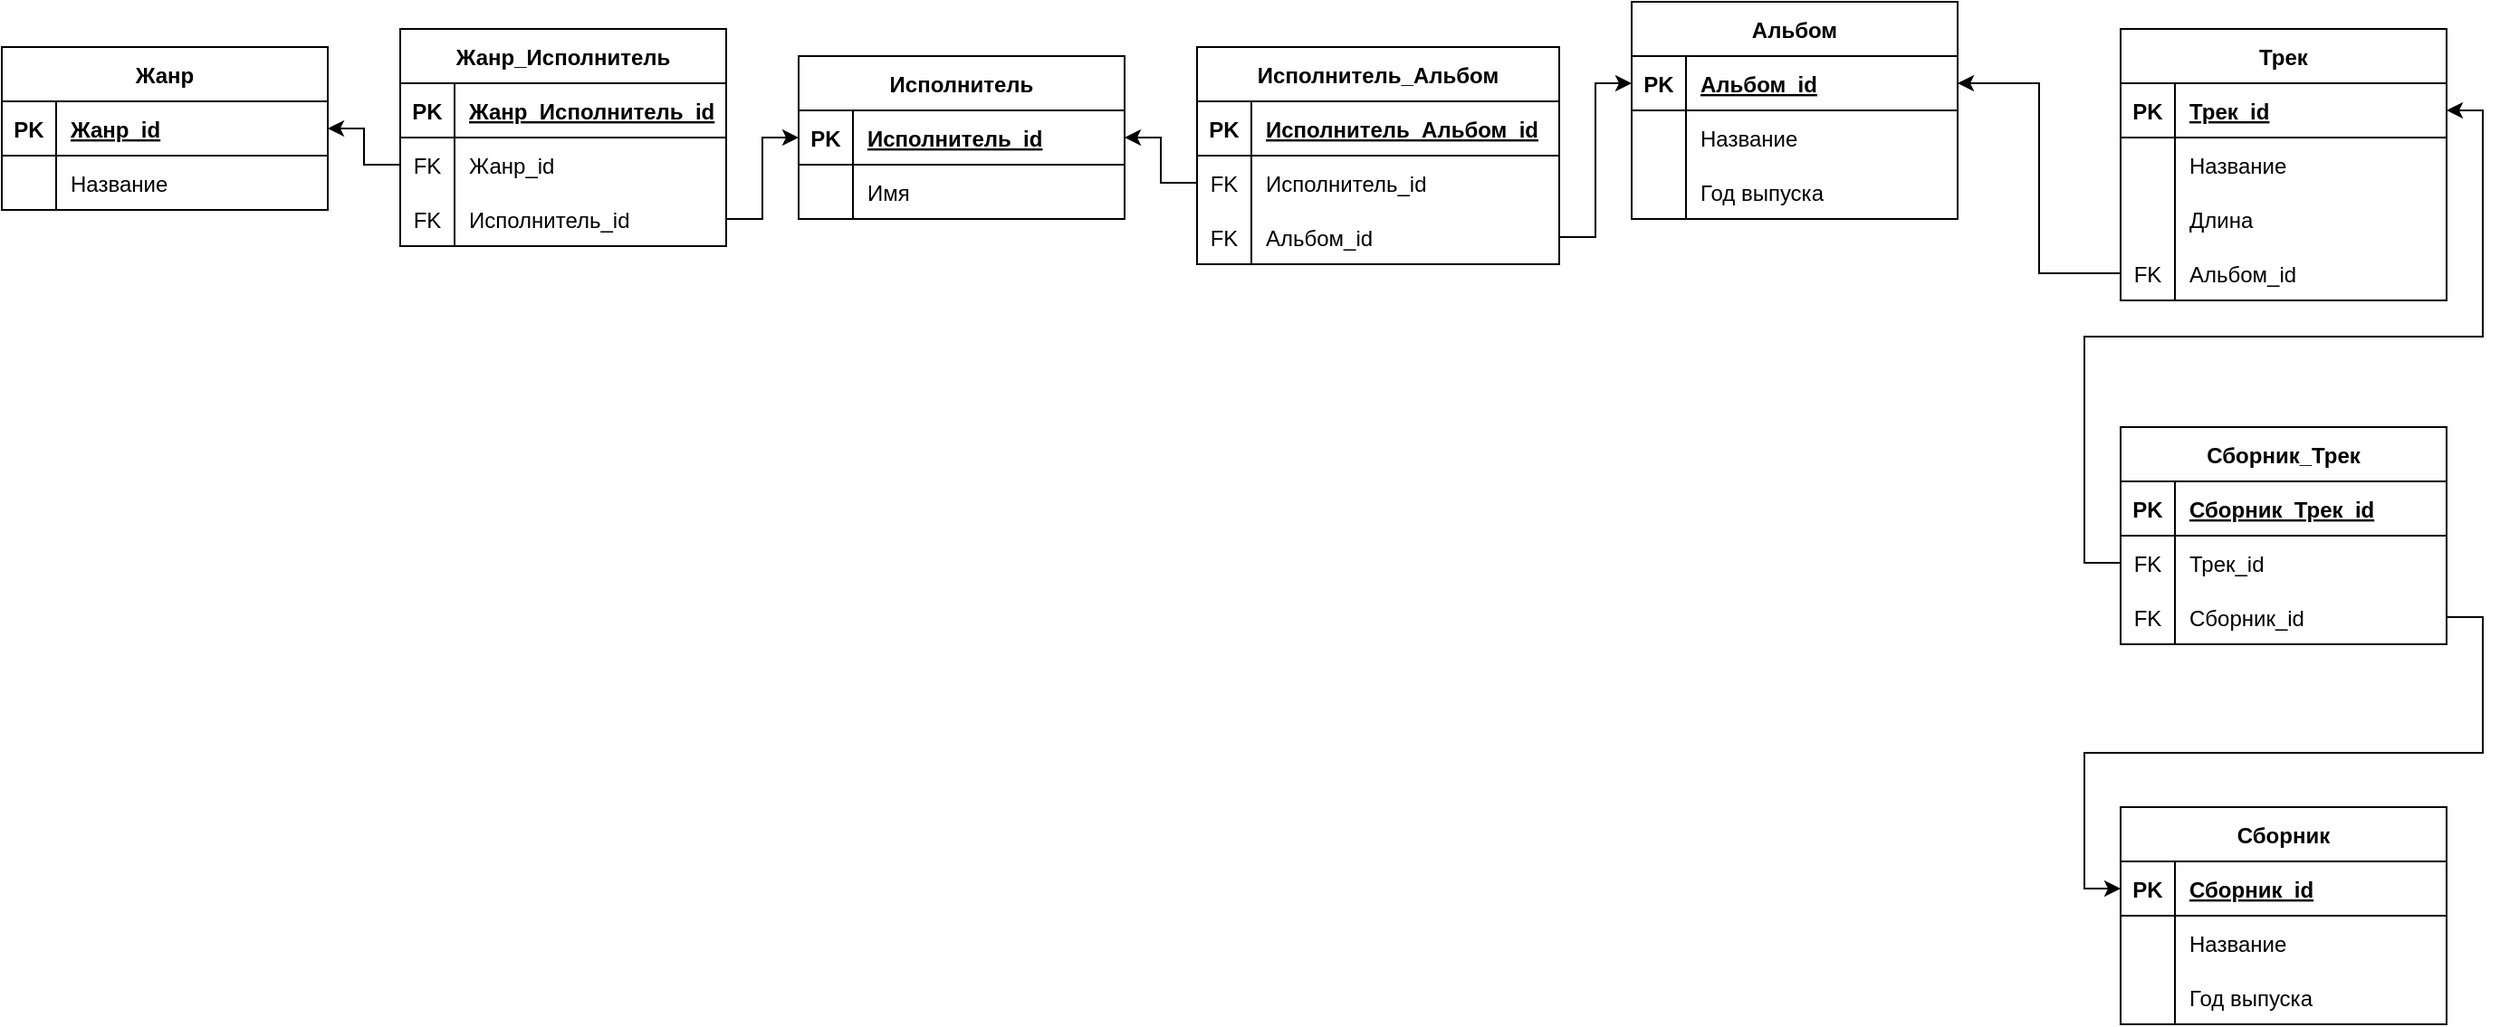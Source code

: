 <mxfile version="20.8.23" type="github">
  <diagram name="Страница 1" id="Ezz1WWHIf42Ru0axihvY">
    <mxGraphModel dx="1434" dy="796" grid="1" gridSize="10" guides="1" tooltips="1" connect="1" arrows="1" fold="1" page="1" pageScale="1" pageWidth="827" pageHeight="1169" math="0" shadow="0">
      <root>
        <mxCell id="0" />
        <mxCell id="1" parent="0" />
        <mxCell id="xEUZkp9Z2RVtKTUsOf9Q-1" value="Жанр" style="shape=table;startSize=30;container=1;collapsible=1;childLayout=tableLayout;fixedRows=1;rowLines=0;fontStyle=1;align=center;resizeLast=1;" parent="1" vertex="1">
          <mxGeometry x="20" y="70" width="180" height="90" as="geometry" />
        </mxCell>
        <mxCell id="xEUZkp9Z2RVtKTUsOf9Q-2" value="" style="shape=tableRow;horizontal=0;startSize=0;swimlaneHead=0;swimlaneBody=0;fillColor=none;collapsible=0;dropTarget=0;points=[[0,0.5],[1,0.5]];portConstraint=eastwest;top=0;left=0;right=0;bottom=1;" parent="xEUZkp9Z2RVtKTUsOf9Q-1" vertex="1">
          <mxGeometry y="30" width="180" height="30" as="geometry" />
        </mxCell>
        <mxCell id="xEUZkp9Z2RVtKTUsOf9Q-3" value="PK" style="shape=partialRectangle;connectable=0;fillColor=none;top=0;left=0;bottom=0;right=0;fontStyle=1;overflow=hidden;" parent="xEUZkp9Z2RVtKTUsOf9Q-2" vertex="1">
          <mxGeometry width="30" height="30" as="geometry">
            <mxRectangle width="30" height="30" as="alternateBounds" />
          </mxGeometry>
        </mxCell>
        <mxCell id="xEUZkp9Z2RVtKTUsOf9Q-4" value="Жанр_id" style="shape=partialRectangle;connectable=0;fillColor=none;top=0;left=0;bottom=0;right=0;align=left;spacingLeft=6;fontStyle=5;overflow=hidden;" parent="xEUZkp9Z2RVtKTUsOf9Q-2" vertex="1">
          <mxGeometry x="30" width="150" height="30" as="geometry">
            <mxRectangle width="150" height="30" as="alternateBounds" />
          </mxGeometry>
        </mxCell>
        <mxCell id="xEUZkp9Z2RVtKTUsOf9Q-5" value="" style="shape=tableRow;horizontal=0;startSize=0;swimlaneHead=0;swimlaneBody=0;fillColor=none;collapsible=0;dropTarget=0;points=[[0,0.5],[1,0.5]];portConstraint=eastwest;top=0;left=0;right=0;bottom=0;" parent="xEUZkp9Z2RVtKTUsOf9Q-1" vertex="1">
          <mxGeometry y="60" width="180" height="30" as="geometry" />
        </mxCell>
        <mxCell id="xEUZkp9Z2RVtKTUsOf9Q-6" value="" style="shape=partialRectangle;connectable=0;fillColor=none;top=0;left=0;bottom=0;right=0;editable=1;overflow=hidden;" parent="xEUZkp9Z2RVtKTUsOf9Q-5" vertex="1">
          <mxGeometry width="30" height="30" as="geometry">
            <mxRectangle width="30" height="30" as="alternateBounds" />
          </mxGeometry>
        </mxCell>
        <mxCell id="xEUZkp9Z2RVtKTUsOf9Q-7" value="Название" style="shape=partialRectangle;connectable=0;fillColor=none;top=0;left=0;bottom=0;right=0;align=left;spacingLeft=6;overflow=hidden;" parent="xEUZkp9Z2RVtKTUsOf9Q-5" vertex="1">
          <mxGeometry x="30" width="150" height="30" as="geometry">
            <mxRectangle width="150" height="30" as="alternateBounds" />
          </mxGeometry>
        </mxCell>
        <mxCell id="xEUZkp9Z2RVtKTUsOf9Q-14" value="Исполнитель" style="shape=table;startSize=30;container=1;collapsible=1;childLayout=tableLayout;fixedRows=1;rowLines=0;fontStyle=1;align=center;resizeLast=1;" parent="1" vertex="1">
          <mxGeometry x="460" y="75" width="180" height="90" as="geometry" />
        </mxCell>
        <mxCell id="xEUZkp9Z2RVtKTUsOf9Q-15" value="" style="shape=tableRow;horizontal=0;startSize=0;swimlaneHead=0;swimlaneBody=0;fillColor=none;collapsible=0;dropTarget=0;points=[[0,0.5],[1,0.5]];portConstraint=eastwest;top=0;left=0;right=0;bottom=1;" parent="xEUZkp9Z2RVtKTUsOf9Q-14" vertex="1">
          <mxGeometry y="30" width="180" height="30" as="geometry" />
        </mxCell>
        <mxCell id="xEUZkp9Z2RVtKTUsOf9Q-16" value="PK" style="shape=partialRectangle;connectable=0;fillColor=none;top=0;left=0;bottom=0;right=0;fontStyle=1;overflow=hidden;" parent="xEUZkp9Z2RVtKTUsOf9Q-15" vertex="1">
          <mxGeometry width="30" height="30" as="geometry">
            <mxRectangle width="30" height="30" as="alternateBounds" />
          </mxGeometry>
        </mxCell>
        <mxCell id="xEUZkp9Z2RVtKTUsOf9Q-17" value="Исполнитель_id" style="shape=partialRectangle;connectable=0;fillColor=none;top=0;left=0;bottom=0;right=0;align=left;spacingLeft=6;fontStyle=5;overflow=hidden;" parent="xEUZkp9Z2RVtKTUsOf9Q-15" vertex="1">
          <mxGeometry x="30" width="150" height="30" as="geometry">
            <mxRectangle width="150" height="30" as="alternateBounds" />
          </mxGeometry>
        </mxCell>
        <mxCell id="xEUZkp9Z2RVtKTUsOf9Q-18" value="" style="shape=tableRow;horizontal=0;startSize=0;swimlaneHead=0;swimlaneBody=0;fillColor=none;collapsible=0;dropTarget=0;points=[[0,0.5],[1,0.5]];portConstraint=eastwest;top=0;left=0;right=0;bottom=0;" parent="xEUZkp9Z2RVtKTUsOf9Q-14" vertex="1">
          <mxGeometry y="60" width="180" height="30" as="geometry" />
        </mxCell>
        <mxCell id="xEUZkp9Z2RVtKTUsOf9Q-19" value="" style="shape=partialRectangle;connectable=0;fillColor=none;top=0;left=0;bottom=0;right=0;editable=1;overflow=hidden;" parent="xEUZkp9Z2RVtKTUsOf9Q-18" vertex="1">
          <mxGeometry width="30" height="30" as="geometry">
            <mxRectangle width="30" height="30" as="alternateBounds" />
          </mxGeometry>
        </mxCell>
        <mxCell id="xEUZkp9Z2RVtKTUsOf9Q-20" value="Имя" style="shape=partialRectangle;connectable=0;fillColor=none;top=0;left=0;bottom=0;right=0;align=left;spacingLeft=6;overflow=hidden;" parent="xEUZkp9Z2RVtKTUsOf9Q-18" vertex="1">
          <mxGeometry x="30" width="150" height="30" as="geometry">
            <mxRectangle width="150" height="30" as="alternateBounds" />
          </mxGeometry>
        </mxCell>
        <mxCell id="xEUZkp9Z2RVtKTUsOf9Q-27" value="Альбом" style="shape=table;startSize=30;container=1;collapsible=1;childLayout=tableLayout;fixedRows=1;rowLines=0;fontStyle=1;align=center;resizeLast=1;" parent="1" vertex="1">
          <mxGeometry x="920" y="45" width="180" height="120" as="geometry" />
        </mxCell>
        <mxCell id="xEUZkp9Z2RVtKTUsOf9Q-28" value="" style="shape=tableRow;horizontal=0;startSize=0;swimlaneHead=0;swimlaneBody=0;fillColor=none;collapsible=0;dropTarget=0;points=[[0,0.5],[1,0.5]];portConstraint=eastwest;top=0;left=0;right=0;bottom=1;" parent="xEUZkp9Z2RVtKTUsOf9Q-27" vertex="1">
          <mxGeometry y="30" width="180" height="30" as="geometry" />
        </mxCell>
        <mxCell id="xEUZkp9Z2RVtKTUsOf9Q-29" value="PK" style="shape=partialRectangle;connectable=0;fillColor=none;top=0;left=0;bottom=0;right=0;fontStyle=1;overflow=hidden;" parent="xEUZkp9Z2RVtKTUsOf9Q-28" vertex="1">
          <mxGeometry width="30" height="30" as="geometry">
            <mxRectangle width="30" height="30" as="alternateBounds" />
          </mxGeometry>
        </mxCell>
        <mxCell id="xEUZkp9Z2RVtKTUsOf9Q-30" value="Альбом_id" style="shape=partialRectangle;connectable=0;fillColor=none;top=0;left=0;bottom=0;right=0;align=left;spacingLeft=6;fontStyle=5;overflow=hidden;" parent="xEUZkp9Z2RVtKTUsOf9Q-28" vertex="1">
          <mxGeometry x="30" width="150" height="30" as="geometry">
            <mxRectangle width="150" height="30" as="alternateBounds" />
          </mxGeometry>
        </mxCell>
        <mxCell id="xEUZkp9Z2RVtKTUsOf9Q-31" value="" style="shape=tableRow;horizontal=0;startSize=0;swimlaneHead=0;swimlaneBody=0;fillColor=none;collapsible=0;dropTarget=0;points=[[0,0.5],[1,0.5]];portConstraint=eastwest;top=0;left=0;right=0;bottom=0;" parent="xEUZkp9Z2RVtKTUsOf9Q-27" vertex="1">
          <mxGeometry y="60" width="180" height="30" as="geometry" />
        </mxCell>
        <mxCell id="xEUZkp9Z2RVtKTUsOf9Q-32" value="" style="shape=partialRectangle;connectable=0;fillColor=none;top=0;left=0;bottom=0;right=0;editable=1;overflow=hidden;" parent="xEUZkp9Z2RVtKTUsOf9Q-31" vertex="1">
          <mxGeometry width="30" height="30" as="geometry">
            <mxRectangle width="30" height="30" as="alternateBounds" />
          </mxGeometry>
        </mxCell>
        <mxCell id="xEUZkp9Z2RVtKTUsOf9Q-33" value="Название" style="shape=partialRectangle;connectable=0;fillColor=none;top=0;left=0;bottom=0;right=0;align=left;spacingLeft=6;overflow=hidden;" parent="xEUZkp9Z2RVtKTUsOf9Q-31" vertex="1">
          <mxGeometry x="30" width="150" height="30" as="geometry">
            <mxRectangle width="150" height="30" as="alternateBounds" />
          </mxGeometry>
        </mxCell>
        <mxCell id="xEUZkp9Z2RVtKTUsOf9Q-34" value="" style="shape=tableRow;horizontal=0;startSize=0;swimlaneHead=0;swimlaneBody=0;fillColor=none;collapsible=0;dropTarget=0;points=[[0,0.5],[1,0.5]];portConstraint=eastwest;top=0;left=0;right=0;bottom=0;" parent="xEUZkp9Z2RVtKTUsOf9Q-27" vertex="1">
          <mxGeometry y="90" width="180" height="30" as="geometry" />
        </mxCell>
        <mxCell id="xEUZkp9Z2RVtKTUsOf9Q-35" value="" style="shape=partialRectangle;connectable=0;fillColor=none;top=0;left=0;bottom=0;right=0;editable=1;overflow=hidden;" parent="xEUZkp9Z2RVtKTUsOf9Q-34" vertex="1">
          <mxGeometry width="30" height="30" as="geometry">
            <mxRectangle width="30" height="30" as="alternateBounds" />
          </mxGeometry>
        </mxCell>
        <mxCell id="xEUZkp9Z2RVtKTUsOf9Q-36" value="Год выпуска" style="shape=partialRectangle;connectable=0;fillColor=none;top=0;left=0;bottom=0;right=0;align=left;spacingLeft=6;overflow=hidden;" parent="xEUZkp9Z2RVtKTUsOf9Q-34" vertex="1">
          <mxGeometry x="30" width="150" height="30" as="geometry">
            <mxRectangle width="150" height="30" as="alternateBounds" />
          </mxGeometry>
        </mxCell>
        <mxCell id="xEUZkp9Z2RVtKTUsOf9Q-40" value="Трек" style="shape=table;startSize=30;container=1;collapsible=1;childLayout=tableLayout;fixedRows=1;rowLines=0;fontStyle=1;align=center;resizeLast=1;" parent="1" vertex="1">
          <mxGeometry x="1190" y="60" width="180" height="150" as="geometry" />
        </mxCell>
        <mxCell id="xEUZkp9Z2RVtKTUsOf9Q-41" value="" style="shape=tableRow;horizontal=0;startSize=0;swimlaneHead=0;swimlaneBody=0;fillColor=none;collapsible=0;dropTarget=0;points=[[0,0.5],[1,0.5]];portConstraint=eastwest;top=0;left=0;right=0;bottom=1;" parent="xEUZkp9Z2RVtKTUsOf9Q-40" vertex="1">
          <mxGeometry y="30" width="180" height="30" as="geometry" />
        </mxCell>
        <mxCell id="xEUZkp9Z2RVtKTUsOf9Q-42" value="PK" style="shape=partialRectangle;connectable=0;fillColor=none;top=0;left=0;bottom=0;right=0;fontStyle=1;overflow=hidden;" parent="xEUZkp9Z2RVtKTUsOf9Q-41" vertex="1">
          <mxGeometry width="30" height="30" as="geometry">
            <mxRectangle width="30" height="30" as="alternateBounds" />
          </mxGeometry>
        </mxCell>
        <mxCell id="xEUZkp9Z2RVtKTUsOf9Q-43" value="Трек_id" style="shape=partialRectangle;connectable=0;fillColor=none;top=0;left=0;bottom=0;right=0;align=left;spacingLeft=6;fontStyle=5;overflow=hidden;" parent="xEUZkp9Z2RVtKTUsOf9Q-41" vertex="1">
          <mxGeometry x="30" width="150" height="30" as="geometry">
            <mxRectangle width="150" height="30" as="alternateBounds" />
          </mxGeometry>
        </mxCell>
        <mxCell id="xEUZkp9Z2RVtKTUsOf9Q-44" value="" style="shape=tableRow;horizontal=0;startSize=0;swimlaneHead=0;swimlaneBody=0;fillColor=none;collapsible=0;dropTarget=0;points=[[0,0.5],[1,0.5]];portConstraint=eastwest;top=0;left=0;right=0;bottom=0;" parent="xEUZkp9Z2RVtKTUsOf9Q-40" vertex="1">
          <mxGeometry y="60" width="180" height="30" as="geometry" />
        </mxCell>
        <mxCell id="xEUZkp9Z2RVtKTUsOf9Q-45" value="" style="shape=partialRectangle;connectable=0;fillColor=none;top=0;left=0;bottom=0;right=0;editable=1;overflow=hidden;" parent="xEUZkp9Z2RVtKTUsOf9Q-44" vertex="1">
          <mxGeometry width="30" height="30" as="geometry">
            <mxRectangle width="30" height="30" as="alternateBounds" />
          </mxGeometry>
        </mxCell>
        <mxCell id="xEUZkp9Z2RVtKTUsOf9Q-46" value="Название" style="shape=partialRectangle;connectable=0;fillColor=none;top=0;left=0;bottom=0;right=0;align=left;spacingLeft=6;overflow=hidden;" parent="xEUZkp9Z2RVtKTUsOf9Q-44" vertex="1">
          <mxGeometry x="30" width="150" height="30" as="geometry">
            <mxRectangle width="150" height="30" as="alternateBounds" />
          </mxGeometry>
        </mxCell>
        <mxCell id="xEUZkp9Z2RVtKTUsOf9Q-47" value="" style="shape=tableRow;horizontal=0;startSize=0;swimlaneHead=0;swimlaneBody=0;fillColor=none;collapsible=0;dropTarget=0;points=[[0,0.5],[1,0.5]];portConstraint=eastwest;top=0;left=0;right=0;bottom=0;" parent="xEUZkp9Z2RVtKTUsOf9Q-40" vertex="1">
          <mxGeometry y="90" width="180" height="30" as="geometry" />
        </mxCell>
        <mxCell id="xEUZkp9Z2RVtKTUsOf9Q-48" value="" style="shape=partialRectangle;connectable=0;fillColor=none;top=0;left=0;bottom=0;right=0;editable=1;overflow=hidden;" parent="xEUZkp9Z2RVtKTUsOf9Q-47" vertex="1">
          <mxGeometry width="30" height="30" as="geometry">
            <mxRectangle width="30" height="30" as="alternateBounds" />
          </mxGeometry>
        </mxCell>
        <mxCell id="xEUZkp9Z2RVtKTUsOf9Q-49" value="Длина" style="shape=partialRectangle;connectable=0;fillColor=none;top=0;left=0;bottom=0;right=0;align=left;spacingLeft=6;overflow=hidden;" parent="xEUZkp9Z2RVtKTUsOf9Q-47" vertex="1">
          <mxGeometry x="30" width="150" height="30" as="geometry">
            <mxRectangle width="150" height="30" as="alternateBounds" />
          </mxGeometry>
        </mxCell>
        <mxCell id="xEUZkp9Z2RVtKTUsOf9Q-50" value="" style="shape=tableRow;horizontal=0;startSize=0;swimlaneHead=0;swimlaneBody=0;fillColor=none;collapsible=0;dropTarget=0;points=[[0,0.5],[1,0.5]];portConstraint=eastwest;top=0;left=0;right=0;bottom=0;" parent="xEUZkp9Z2RVtKTUsOf9Q-40" vertex="1">
          <mxGeometry y="120" width="180" height="30" as="geometry" />
        </mxCell>
        <mxCell id="xEUZkp9Z2RVtKTUsOf9Q-51" value="FK" style="shape=partialRectangle;connectable=0;fillColor=none;top=0;left=0;bottom=0;right=0;editable=1;overflow=hidden;" parent="xEUZkp9Z2RVtKTUsOf9Q-50" vertex="1">
          <mxGeometry width="30" height="30" as="geometry">
            <mxRectangle width="30" height="30" as="alternateBounds" />
          </mxGeometry>
        </mxCell>
        <mxCell id="xEUZkp9Z2RVtKTUsOf9Q-52" value="Альбом_id" style="shape=partialRectangle;connectable=0;fillColor=none;top=0;left=0;bottom=0;right=0;align=left;spacingLeft=6;overflow=hidden;" parent="xEUZkp9Z2RVtKTUsOf9Q-50" vertex="1">
          <mxGeometry x="30" width="150" height="30" as="geometry">
            <mxRectangle width="150" height="30" as="alternateBounds" />
          </mxGeometry>
        </mxCell>
        <mxCell id="xEUZkp9Z2RVtKTUsOf9Q-56" style="edgeStyle=orthogonalEdgeStyle;rounded=0;orthogonalLoop=1;jettySize=auto;html=1;exitX=0;exitY=0.5;exitDx=0;exitDy=0;entryX=1;entryY=0.5;entryDx=0;entryDy=0;" parent="1" source="xEUZkp9Z2RVtKTUsOf9Q-50" target="xEUZkp9Z2RVtKTUsOf9Q-28" edge="1">
          <mxGeometry relative="1" as="geometry" />
        </mxCell>
        <mxCell id="Y1uK0afLPZ9eiQWl_bRv-1" value="Жанр_Исполнитель" style="shape=table;startSize=30;container=1;collapsible=1;childLayout=tableLayout;fixedRows=1;rowLines=0;fontStyle=1;align=center;resizeLast=1;" parent="1" vertex="1">
          <mxGeometry x="240" y="60" width="180" height="120" as="geometry" />
        </mxCell>
        <mxCell id="Y1uK0afLPZ9eiQWl_bRv-2" value="" style="shape=tableRow;horizontal=0;startSize=0;swimlaneHead=0;swimlaneBody=0;fillColor=none;collapsible=0;dropTarget=0;points=[[0,0.5],[1,0.5]];portConstraint=eastwest;top=0;left=0;right=0;bottom=1;" parent="Y1uK0afLPZ9eiQWl_bRv-1" vertex="1">
          <mxGeometry y="30" width="180" height="30" as="geometry" />
        </mxCell>
        <mxCell id="Y1uK0afLPZ9eiQWl_bRv-3" value="PK" style="shape=partialRectangle;connectable=0;fillColor=none;top=0;left=0;bottom=0;right=0;fontStyle=1;overflow=hidden;" parent="Y1uK0afLPZ9eiQWl_bRv-2" vertex="1">
          <mxGeometry width="30" height="30" as="geometry">
            <mxRectangle width="30" height="30" as="alternateBounds" />
          </mxGeometry>
        </mxCell>
        <mxCell id="Y1uK0afLPZ9eiQWl_bRv-4" value="Жанр_Исполнитель_id" style="shape=partialRectangle;connectable=0;fillColor=none;top=0;left=0;bottom=0;right=0;align=left;spacingLeft=6;fontStyle=5;overflow=hidden;" parent="Y1uK0afLPZ9eiQWl_bRv-2" vertex="1">
          <mxGeometry x="30" width="150" height="30" as="geometry">
            <mxRectangle width="150" height="30" as="alternateBounds" />
          </mxGeometry>
        </mxCell>
        <mxCell id="Y1uK0afLPZ9eiQWl_bRv-14" style="shape=tableRow;horizontal=0;startSize=0;swimlaneHead=0;swimlaneBody=0;fillColor=none;collapsible=0;dropTarget=0;points=[[0,0.5],[1,0.5]];portConstraint=eastwest;top=0;left=0;right=0;bottom=0;" parent="Y1uK0afLPZ9eiQWl_bRv-1" vertex="1">
          <mxGeometry y="60" width="180" height="30" as="geometry" />
        </mxCell>
        <mxCell id="Y1uK0afLPZ9eiQWl_bRv-15" value="FK" style="shape=partialRectangle;connectable=0;fillColor=none;top=0;left=0;bottom=0;right=0;editable=1;overflow=hidden;" parent="Y1uK0afLPZ9eiQWl_bRv-14" vertex="1">
          <mxGeometry width="30" height="30" as="geometry">
            <mxRectangle width="30" height="30" as="alternateBounds" />
          </mxGeometry>
        </mxCell>
        <mxCell id="Y1uK0afLPZ9eiQWl_bRv-16" value="Жанр_id" style="shape=partialRectangle;connectable=0;fillColor=none;top=0;left=0;bottom=0;right=0;align=left;spacingLeft=6;overflow=hidden;" parent="Y1uK0afLPZ9eiQWl_bRv-14" vertex="1">
          <mxGeometry x="30" width="150" height="30" as="geometry">
            <mxRectangle width="150" height="30" as="alternateBounds" />
          </mxGeometry>
        </mxCell>
        <mxCell id="Y1uK0afLPZ9eiQWl_bRv-5" value="" style="shape=tableRow;horizontal=0;startSize=0;swimlaneHead=0;swimlaneBody=0;fillColor=none;collapsible=0;dropTarget=0;points=[[0,0.5],[1,0.5]];portConstraint=eastwest;top=0;left=0;right=0;bottom=0;" parent="Y1uK0afLPZ9eiQWl_bRv-1" vertex="1">
          <mxGeometry y="90" width="180" height="30" as="geometry" />
        </mxCell>
        <mxCell id="Y1uK0afLPZ9eiQWl_bRv-6" value="FK" style="shape=partialRectangle;connectable=0;fillColor=none;top=0;left=0;bottom=0;right=0;editable=1;overflow=hidden;" parent="Y1uK0afLPZ9eiQWl_bRv-5" vertex="1">
          <mxGeometry width="30" height="30" as="geometry">
            <mxRectangle width="30" height="30" as="alternateBounds" />
          </mxGeometry>
        </mxCell>
        <mxCell id="Y1uK0afLPZ9eiQWl_bRv-7" value="Исполнитель_id" style="shape=partialRectangle;connectable=0;fillColor=none;top=0;left=0;bottom=0;right=0;align=left;spacingLeft=6;overflow=hidden;" parent="Y1uK0afLPZ9eiQWl_bRv-5" vertex="1">
          <mxGeometry x="30" width="150" height="30" as="geometry">
            <mxRectangle width="150" height="30" as="alternateBounds" />
          </mxGeometry>
        </mxCell>
        <mxCell id="Y1uK0afLPZ9eiQWl_bRv-18" style="edgeStyle=orthogonalEdgeStyle;rounded=0;orthogonalLoop=1;jettySize=auto;html=1;exitX=0;exitY=0.5;exitDx=0;exitDy=0;entryX=1;entryY=0.5;entryDx=0;entryDy=0;" parent="1" source="Y1uK0afLPZ9eiQWl_bRv-14" target="xEUZkp9Z2RVtKTUsOf9Q-2" edge="1">
          <mxGeometry relative="1" as="geometry" />
        </mxCell>
        <mxCell id="Y1uK0afLPZ9eiQWl_bRv-19" style="edgeStyle=orthogonalEdgeStyle;rounded=0;orthogonalLoop=1;jettySize=auto;html=1;exitX=1;exitY=0.5;exitDx=0;exitDy=0;entryX=0;entryY=0.5;entryDx=0;entryDy=0;" parent="1" source="Y1uK0afLPZ9eiQWl_bRv-5" target="xEUZkp9Z2RVtKTUsOf9Q-15" edge="1">
          <mxGeometry relative="1" as="geometry" />
        </mxCell>
        <mxCell id="Y1uK0afLPZ9eiQWl_bRv-20" value="Исполнитель_Альбом" style="shape=table;startSize=30;container=1;collapsible=1;childLayout=tableLayout;fixedRows=1;rowLines=0;fontStyle=1;align=center;resizeLast=1;" parent="1" vertex="1">
          <mxGeometry x="680" y="70" width="200" height="120" as="geometry" />
        </mxCell>
        <mxCell id="Y1uK0afLPZ9eiQWl_bRv-21" value="" style="shape=tableRow;horizontal=0;startSize=0;swimlaneHead=0;swimlaneBody=0;fillColor=none;collapsible=0;dropTarget=0;points=[[0,0.5],[1,0.5]];portConstraint=eastwest;top=0;left=0;right=0;bottom=1;" parent="Y1uK0afLPZ9eiQWl_bRv-20" vertex="1">
          <mxGeometry y="30" width="200" height="30" as="geometry" />
        </mxCell>
        <mxCell id="Y1uK0afLPZ9eiQWl_bRv-22" value="PK" style="shape=partialRectangle;connectable=0;fillColor=none;top=0;left=0;bottom=0;right=0;fontStyle=1;overflow=hidden;" parent="Y1uK0afLPZ9eiQWl_bRv-21" vertex="1">
          <mxGeometry width="30" height="30" as="geometry">
            <mxRectangle width="30" height="30" as="alternateBounds" />
          </mxGeometry>
        </mxCell>
        <mxCell id="Y1uK0afLPZ9eiQWl_bRv-23" value="Исполнитель_Альбом_id" style="shape=partialRectangle;connectable=0;fillColor=none;top=0;left=0;bottom=0;right=0;align=left;spacingLeft=6;fontStyle=5;overflow=hidden;" parent="Y1uK0afLPZ9eiQWl_bRv-21" vertex="1">
          <mxGeometry x="30" width="170" height="30" as="geometry">
            <mxRectangle width="170" height="30" as="alternateBounds" />
          </mxGeometry>
        </mxCell>
        <mxCell id="Y1uK0afLPZ9eiQWl_bRv-24" value="" style="shape=tableRow;horizontal=0;startSize=0;swimlaneHead=0;swimlaneBody=0;fillColor=none;collapsible=0;dropTarget=0;points=[[0,0.5],[1,0.5]];portConstraint=eastwest;top=0;left=0;right=0;bottom=0;" parent="Y1uK0afLPZ9eiQWl_bRv-20" vertex="1">
          <mxGeometry y="60" width="200" height="30" as="geometry" />
        </mxCell>
        <mxCell id="Y1uK0afLPZ9eiQWl_bRv-25" value="FK" style="shape=partialRectangle;connectable=0;fillColor=none;top=0;left=0;bottom=0;right=0;editable=1;overflow=hidden;" parent="Y1uK0afLPZ9eiQWl_bRv-24" vertex="1">
          <mxGeometry width="30" height="30" as="geometry">
            <mxRectangle width="30" height="30" as="alternateBounds" />
          </mxGeometry>
        </mxCell>
        <mxCell id="Y1uK0afLPZ9eiQWl_bRv-26" value="Исполнитель_id" style="shape=partialRectangle;connectable=0;fillColor=none;top=0;left=0;bottom=0;right=0;align=left;spacingLeft=6;overflow=hidden;" parent="Y1uK0afLPZ9eiQWl_bRv-24" vertex="1">
          <mxGeometry x="30" width="170" height="30" as="geometry">
            <mxRectangle width="170" height="30" as="alternateBounds" />
          </mxGeometry>
        </mxCell>
        <mxCell id="Y1uK0afLPZ9eiQWl_bRv-27" value="" style="shape=tableRow;horizontal=0;startSize=0;swimlaneHead=0;swimlaneBody=0;fillColor=none;collapsible=0;dropTarget=0;points=[[0,0.5],[1,0.5]];portConstraint=eastwest;top=0;left=0;right=0;bottom=0;" parent="Y1uK0afLPZ9eiQWl_bRv-20" vertex="1">
          <mxGeometry y="90" width="200" height="30" as="geometry" />
        </mxCell>
        <mxCell id="Y1uK0afLPZ9eiQWl_bRv-28" value="FK" style="shape=partialRectangle;connectable=0;fillColor=none;top=0;left=0;bottom=0;right=0;editable=1;overflow=hidden;" parent="Y1uK0afLPZ9eiQWl_bRv-27" vertex="1">
          <mxGeometry width="30" height="30" as="geometry">
            <mxRectangle width="30" height="30" as="alternateBounds" />
          </mxGeometry>
        </mxCell>
        <mxCell id="Y1uK0afLPZ9eiQWl_bRv-29" value="Альбом_id" style="shape=partialRectangle;connectable=0;fillColor=none;top=0;left=0;bottom=0;right=0;align=left;spacingLeft=6;overflow=hidden;" parent="Y1uK0afLPZ9eiQWl_bRv-27" vertex="1">
          <mxGeometry x="30" width="170" height="30" as="geometry">
            <mxRectangle width="170" height="30" as="alternateBounds" />
          </mxGeometry>
        </mxCell>
        <mxCell id="Y1uK0afLPZ9eiQWl_bRv-33" style="edgeStyle=orthogonalEdgeStyle;rounded=0;orthogonalLoop=1;jettySize=auto;html=1;exitX=0;exitY=0.5;exitDx=0;exitDy=0;entryX=1;entryY=0.5;entryDx=0;entryDy=0;" parent="1" source="Y1uK0afLPZ9eiQWl_bRv-24" target="xEUZkp9Z2RVtKTUsOf9Q-15" edge="1">
          <mxGeometry relative="1" as="geometry" />
        </mxCell>
        <mxCell id="Y1uK0afLPZ9eiQWl_bRv-34" style="edgeStyle=orthogonalEdgeStyle;rounded=0;orthogonalLoop=1;jettySize=auto;html=1;exitX=1;exitY=0.5;exitDx=0;exitDy=0;entryX=0;entryY=0.5;entryDx=0;entryDy=0;" parent="1" source="Y1uK0afLPZ9eiQWl_bRv-27" target="xEUZkp9Z2RVtKTUsOf9Q-28" edge="1">
          <mxGeometry relative="1" as="geometry" />
        </mxCell>
        <mxCell id="Y1uK0afLPZ9eiQWl_bRv-35" value="Сборник" style="shape=table;startSize=30;container=1;collapsible=1;childLayout=tableLayout;fixedRows=1;rowLines=0;fontStyle=1;align=center;resizeLast=1;" parent="1" vertex="1">
          <mxGeometry x="1190" y="490" width="180" height="120" as="geometry" />
        </mxCell>
        <mxCell id="Y1uK0afLPZ9eiQWl_bRv-36" value="" style="shape=tableRow;horizontal=0;startSize=0;swimlaneHead=0;swimlaneBody=0;fillColor=none;collapsible=0;dropTarget=0;points=[[0,0.5],[1,0.5]];portConstraint=eastwest;top=0;left=0;right=0;bottom=1;" parent="Y1uK0afLPZ9eiQWl_bRv-35" vertex="1">
          <mxGeometry y="30" width="180" height="30" as="geometry" />
        </mxCell>
        <mxCell id="Y1uK0afLPZ9eiQWl_bRv-37" value="PK" style="shape=partialRectangle;connectable=0;fillColor=none;top=0;left=0;bottom=0;right=0;fontStyle=1;overflow=hidden;" parent="Y1uK0afLPZ9eiQWl_bRv-36" vertex="1">
          <mxGeometry width="30" height="30" as="geometry">
            <mxRectangle width="30" height="30" as="alternateBounds" />
          </mxGeometry>
        </mxCell>
        <mxCell id="Y1uK0afLPZ9eiQWl_bRv-38" value="Сборник_id" style="shape=partialRectangle;connectable=0;fillColor=none;top=0;left=0;bottom=0;right=0;align=left;spacingLeft=6;fontStyle=5;overflow=hidden;" parent="Y1uK0afLPZ9eiQWl_bRv-36" vertex="1">
          <mxGeometry x="30" width="150" height="30" as="geometry">
            <mxRectangle width="150" height="30" as="alternateBounds" />
          </mxGeometry>
        </mxCell>
        <mxCell id="Y1uK0afLPZ9eiQWl_bRv-39" value="" style="shape=tableRow;horizontal=0;startSize=0;swimlaneHead=0;swimlaneBody=0;fillColor=none;collapsible=0;dropTarget=0;points=[[0,0.5],[1,0.5]];portConstraint=eastwest;top=0;left=0;right=0;bottom=0;" parent="Y1uK0afLPZ9eiQWl_bRv-35" vertex="1">
          <mxGeometry y="60" width="180" height="30" as="geometry" />
        </mxCell>
        <mxCell id="Y1uK0afLPZ9eiQWl_bRv-40" value="" style="shape=partialRectangle;connectable=0;fillColor=none;top=0;left=0;bottom=0;right=0;editable=1;overflow=hidden;" parent="Y1uK0afLPZ9eiQWl_bRv-39" vertex="1">
          <mxGeometry width="30" height="30" as="geometry">
            <mxRectangle width="30" height="30" as="alternateBounds" />
          </mxGeometry>
        </mxCell>
        <mxCell id="Y1uK0afLPZ9eiQWl_bRv-41" value="Название" style="shape=partialRectangle;connectable=0;fillColor=none;top=0;left=0;bottom=0;right=0;align=left;spacingLeft=6;overflow=hidden;" parent="Y1uK0afLPZ9eiQWl_bRv-39" vertex="1">
          <mxGeometry x="30" width="150" height="30" as="geometry">
            <mxRectangle width="150" height="30" as="alternateBounds" />
          </mxGeometry>
        </mxCell>
        <mxCell id="Y1uK0afLPZ9eiQWl_bRv-42" value="" style="shape=tableRow;horizontal=0;startSize=0;swimlaneHead=0;swimlaneBody=0;fillColor=none;collapsible=0;dropTarget=0;points=[[0,0.5],[1,0.5]];portConstraint=eastwest;top=0;left=0;right=0;bottom=0;" parent="Y1uK0afLPZ9eiQWl_bRv-35" vertex="1">
          <mxGeometry y="90" width="180" height="30" as="geometry" />
        </mxCell>
        <mxCell id="Y1uK0afLPZ9eiQWl_bRv-43" value="" style="shape=partialRectangle;connectable=0;fillColor=none;top=0;left=0;bottom=0;right=0;editable=1;overflow=hidden;" parent="Y1uK0afLPZ9eiQWl_bRv-42" vertex="1">
          <mxGeometry width="30" height="30" as="geometry">
            <mxRectangle width="30" height="30" as="alternateBounds" />
          </mxGeometry>
        </mxCell>
        <mxCell id="Y1uK0afLPZ9eiQWl_bRv-44" value="Год выпуска" style="shape=partialRectangle;connectable=0;fillColor=none;top=0;left=0;bottom=0;right=0;align=left;spacingLeft=6;overflow=hidden;" parent="Y1uK0afLPZ9eiQWl_bRv-42" vertex="1">
          <mxGeometry x="30" width="150" height="30" as="geometry">
            <mxRectangle width="150" height="30" as="alternateBounds" />
          </mxGeometry>
        </mxCell>
        <mxCell id="cT3ONC4qArd9ayfw4gu8-1" value="Сборник_Трек" style="shape=table;startSize=30;container=1;collapsible=1;childLayout=tableLayout;fixedRows=1;rowLines=0;fontStyle=1;align=center;resizeLast=1;" vertex="1" parent="1">
          <mxGeometry x="1190" y="280" width="180" height="120" as="geometry" />
        </mxCell>
        <mxCell id="cT3ONC4qArd9ayfw4gu8-2" value="" style="shape=tableRow;horizontal=0;startSize=0;swimlaneHead=0;swimlaneBody=0;fillColor=none;collapsible=0;dropTarget=0;points=[[0,0.5],[1,0.5]];portConstraint=eastwest;top=0;left=0;right=0;bottom=1;" vertex="1" parent="cT3ONC4qArd9ayfw4gu8-1">
          <mxGeometry y="30" width="180" height="30" as="geometry" />
        </mxCell>
        <mxCell id="cT3ONC4qArd9ayfw4gu8-3" value="PK" style="shape=partialRectangle;connectable=0;fillColor=none;top=0;left=0;bottom=0;right=0;fontStyle=1;overflow=hidden;" vertex="1" parent="cT3ONC4qArd9ayfw4gu8-2">
          <mxGeometry width="30" height="30" as="geometry">
            <mxRectangle width="30" height="30" as="alternateBounds" />
          </mxGeometry>
        </mxCell>
        <mxCell id="cT3ONC4qArd9ayfw4gu8-4" value="Сборник_Трек_id" style="shape=partialRectangle;connectable=0;fillColor=none;top=0;left=0;bottom=0;right=0;align=left;spacingLeft=6;fontStyle=5;overflow=hidden;" vertex="1" parent="cT3ONC4qArd9ayfw4gu8-2">
          <mxGeometry x="30" width="150" height="30" as="geometry">
            <mxRectangle width="150" height="30" as="alternateBounds" />
          </mxGeometry>
        </mxCell>
        <mxCell id="cT3ONC4qArd9ayfw4gu8-5" value="" style="shape=tableRow;horizontal=0;startSize=0;swimlaneHead=0;swimlaneBody=0;fillColor=none;collapsible=0;dropTarget=0;points=[[0,0.5],[1,0.5]];portConstraint=eastwest;top=0;left=0;right=0;bottom=0;" vertex="1" parent="cT3ONC4qArd9ayfw4gu8-1">
          <mxGeometry y="60" width="180" height="30" as="geometry" />
        </mxCell>
        <mxCell id="cT3ONC4qArd9ayfw4gu8-6" value="FK" style="shape=partialRectangle;connectable=0;fillColor=none;top=0;left=0;bottom=0;right=0;editable=1;overflow=hidden;" vertex="1" parent="cT3ONC4qArd9ayfw4gu8-5">
          <mxGeometry width="30" height="30" as="geometry">
            <mxRectangle width="30" height="30" as="alternateBounds" />
          </mxGeometry>
        </mxCell>
        <mxCell id="cT3ONC4qArd9ayfw4gu8-7" value="Трек_id" style="shape=partialRectangle;connectable=0;fillColor=none;top=0;left=0;bottom=0;right=0;align=left;spacingLeft=6;overflow=hidden;" vertex="1" parent="cT3ONC4qArd9ayfw4gu8-5">
          <mxGeometry x="30" width="150" height="30" as="geometry">
            <mxRectangle width="150" height="30" as="alternateBounds" />
          </mxGeometry>
        </mxCell>
        <mxCell id="cT3ONC4qArd9ayfw4gu8-8" value="" style="shape=tableRow;horizontal=0;startSize=0;swimlaneHead=0;swimlaneBody=0;fillColor=none;collapsible=0;dropTarget=0;points=[[0,0.5],[1,0.5]];portConstraint=eastwest;top=0;left=0;right=0;bottom=0;" vertex="1" parent="cT3ONC4qArd9ayfw4gu8-1">
          <mxGeometry y="90" width="180" height="30" as="geometry" />
        </mxCell>
        <mxCell id="cT3ONC4qArd9ayfw4gu8-9" value="FK" style="shape=partialRectangle;connectable=0;fillColor=none;top=0;left=0;bottom=0;right=0;editable=1;overflow=hidden;" vertex="1" parent="cT3ONC4qArd9ayfw4gu8-8">
          <mxGeometry width="30" height="30" as="geometry">
            <mxRectangle width="30" height="30" as="alternateBounds" />
          </mxGeometry>
        </mxCell>
        <mxCell id="cT3ONC4qArd9ayfw4gu8-10" value="Сборник_id" style="shape=partialRectangle;connectable=0;fillColor=none;top=0;left=0;bottom=0;right=0;align=left;spacingLeft=6;overflow=hidden;" vertex="1" parent="cT3ONC4qArd9ayfw4gu8-8">
          <mxGeometry x="30" width="150" height="30" as="geometry">
            <mxRectangle width="150" height="30" as="alternateBounds" />
          </mxGeometry>
        </mxCell>
        <mxCell id="cT3ONC4qArd9ayfw4gu8-14" style="edgeStyle=orthogonalEdgeStyle;rounded=0;orthogonalLoop=1;jettySize=auto;html=1;exitX=1;exitY=0.5;exitDx=0;exitDy=0;entryX=0;entryY=0.5;entryDx=0;entryDy=0;" edge="1" parent="1" source="cT3ONC4qArd9ayfw4gu8-8" target="Y1uK0afLPZ9eiQWl_bRv-36">
          <mxGeometry relative="1" as="geometry" />
        </mxCell>
        <mxCell id="cT3ONC4qArd9ayfw4gu8-15" style="edgeStyle=orthogonalEdgeStyle;rounded=0;orthogonalLoop=1;jettySize=auto;html=1;exitX=0;exitY=0.5;exitDx=0;exitDy=0;" edge="1" parent="1" source="cT3ONC4qArd9ayfw4gu8-5" target="xEUZkp9Z2RVtKTUsOf9Q-41">
          <mxGeometry relative="1" as="geometry" />
        </mxCell>
      </root>
    </mxGraphModel>
  </diagram>
</mxfile>
